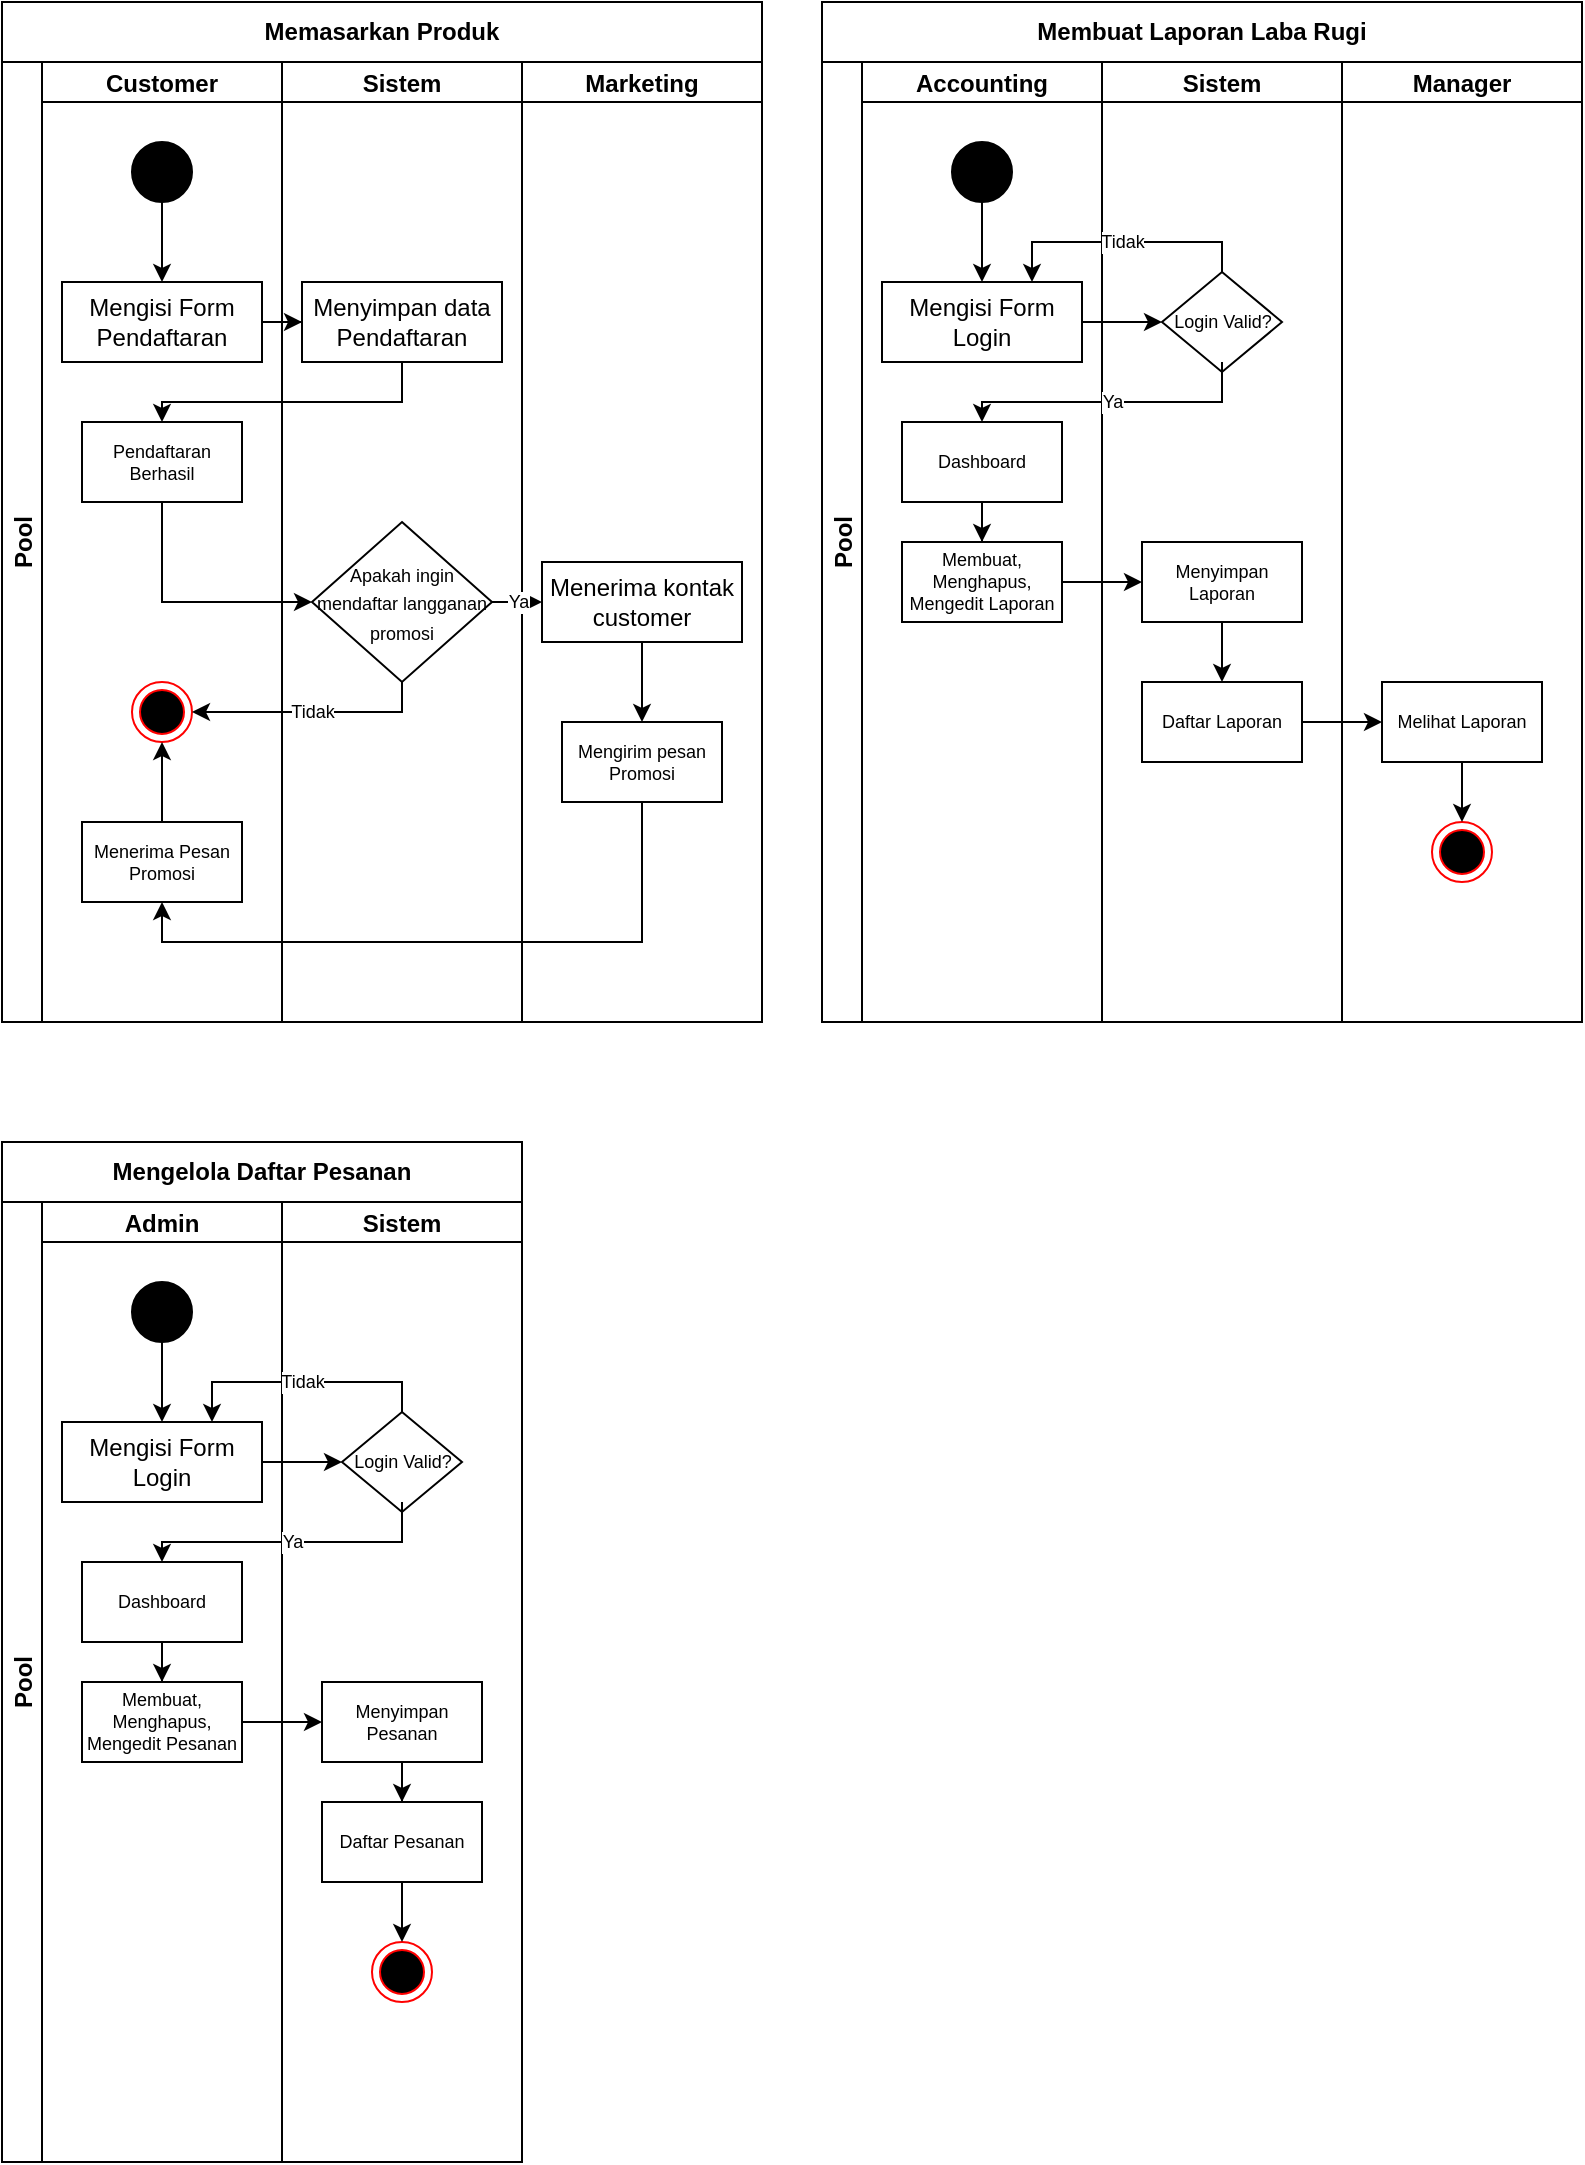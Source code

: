 <mxfile version="15.9.1" type="github">
  <diagram id="uzBCqw_kNzwT6rNOl7PK" name="Page-1">
    <mxGraphModel dx="1038" dy="579" grid="1" gridSize="10" guides="1" tooltips="1" connect="1" arrows="1" fold="1" page="1" pageScale="1" pageWidth="850" pageHeight="1100" math="0" shadow="0">
      <root>
        <mxCell id="0" />
        <mxCell id="1" parent="0" />
        <mxCell id="n2nUxR8Hnur2N0bHUAFO-3" value="Pool" style="swimlane;childLayout=stackLayout;resizeParent=1;resizeParentMax=0;startSize=20;horizontal=0;horizontalStack=1;" vertex="1" parent="1">
          <mxGeometry x="40" y="40" width="380" height="480" as="geometry" />
        </mxCell>
        <mxCell id="n2nUxR8Hnur2N0bHUAFO-4" value="Customer" style="swimlane;startSize=20;" vertex="1" parent="n2nUxR8Hnur2N0bHUAFO-3">
          <mxGeometry x="20" width="120" height="480" as="geometry" />
        </mxCell>
        <mxCell id="n2nUxR8Hnur2N0bHUAFO-15" style="edgeStyle=orthogonalEdgeStyle;rounded=0;orthogonalLoop=1;jettySize=auto;html=1;entryX=0.5;entryY=0;entryDx=0;entryDy=0;" edge="1" parent="n2nUxR8Hnur2N0bHUAFO-4" source="n2nUxR8Hnur2N0bHUAFO-11" target="n2nUxR8Hnur2N0bHUAFO-14">
          <mxGeometry relative="1" as="geometry" />
        </mxCell>
        <mxCell id="n2nUxR8Hnur2N0bHUAFO-11" value="" style="ellipse;whiteSpace=wrap;html=1;aspect=fixed;fillColor=#000000;" vertex="1" parent="n2nUxR8Hnur2N0bHUAFO-4">
          <mxGeometry x="45" y="40" width="30" height="30" as="geometry" />
        </mxCell>
        <mxCell id="n2nUxR8Hnur2N0bHUAFO-14" value="Mengisi Form Pendaftaran" style="rounded=0;whiteSpace=wrap;html=1;fillColor=#FFFFFF;" vertex="1" parent="n2nUxR8Hnur2N0bHUAFO-4">
          <mxGeometry x="10" y="110" width="100" height="40" as="geometry" />
        </mxCell>
        <mxCell id="n2nUxR8Hnur2N0bHUAFO-23" value="Pendaftaran Berhasil" style="rounded=0;whiteSpace=wrap;html=1;fontSize=9;fillColor=#FFFFFF;" vertex="1" parent="n2nUxR8Hnur2N0bHUAFO-4">
          <mxGeometry x="20" y="180" width="80" height="40" as="geometry" />
        </mxCell>
        <mxCell id="n2nUxR8Hnur2N0bHUAFO-28" value="" style="ellipse;html=1;shape=endState;fillColor=#000000;strokeColor=#ff0000;fontSize=9;" vertex="1" parent="n2nUxR8Hnur2N0bHUAFO-4">
          <mxGeometry x="45" y="310" width="30" height="30" as="geometry" />
        </mxCell>
        <mxCell id="n2nUxR8Hnur2N0bHUAFO-33" style="edgeStyle=orthogonalEdgeStyle;rounded=0;orthogonalLoop=1;jettySize=auto;html=1;entryX=0.5;entryY=1;entryDx=0;entryDy=0;fontSize=9;" edge="1" parent="n2nUxR8Hnur2N0bHUAFO-4" source="n2nUxR8Hnur2N0bHUAFO-32" target="n2nUxR8Hnur2N0bHUAFO-28">
          <mxGeometry relative="1" as="geometry" />
        </mxCell>
        <mxCell id="n2nUxR8Hnur2N0bHUAFO-32" value="Menerima Pesan Promosi" style="rounded=0;whiteSpace=wrap;html=1;fontSize=9;fillColor=#FFFFFF;" vertex="1" parent="n2nUxR8Hnur2N0bHUAFO-4">
          <mxGeometry x="20" y="380" width="80" height="40" as="geometry" />
        </mxCell>
        <mxCell id="n2nUxR8Hnur2N0bHUAFO-5" value="Sistem" style="swimlane;startSize=20;" vertex="1" parent="n2nUxR8Hnur2N0bHUAFO-3">
          <mxGeometry x="140" width="120" height="480" as="geometry" />
        </mxCell>
        <mxCell id="n2nUxR8Hnur2N0bHUAFO-16" value="Menyimpan data Pendaftaran" style="rounded=0;whiteSpace=wrap;html=1;fillColor=#FFFFFF;" vertex="1" parent="n2nUxR8Hnur2N0bHUAFO-5">
          <mxGeometry x="10" y="110" width="100" height="40" as="geometry" />
        </mxCell>
        <mxCell id="n2nUxR8Hnur2N0bHUAFO-18" value="&lt;font style=&quot;font-size: 9px&quot;&gt;Apakah ingin mendaftar langganan promosi&lt;/font&gt;" style="rhombus;whiteSpace=wrap;html=1;fillColor=#FFFFFF;" vertex="1" parent="n2nUxR8Hnur2N0bHUAFO-5">
          <mxGeometry x="15" y="230" width="90" height="80" as="geometry" />
        </mxCell>
        <mxCell id="n2nUxR8Hnur2N0bHUAFO-6" value="Marketing" style="swimlane;startSize=20;" vertex="1" parent="n2nUxR8Hnur2N0bHUAFO-3">
          <mxGeometry x="260" width="120" height="480" as="geometry">
            <mxRectangle x="260" width="30" height="480" as="alternateBounds" />
          </mxGeometry>
        </mxCell>
        <mxCell id="n2nUxR8Hnur2N0bHUAFO-29" style="edgeStyle=orthogonalEdgeStyle;rounded=0;orthogonalLoop=1;jettySize=auto;html=1;entryX=0.5;entryY=0;entryDx=0;entryDy=0;fontSize=9;" edge="1" parent="n2nUxR8Hnur2N0bHUAFO-6" source="n2nUxR8Hnur2N0bHUAFO-21" target="n2nUxR8Hnur2N0bHUAFO-26">
          <mxGeometry relative="1" as="geometry" />
        </mxCell>
        <mxCell id="n2nUxR8Hnur2N0bHUAFO-21" value="Menerima kontak customer" style="rounded=0;whiteSpace=wrap;html=1;fillColor=#FFFFFF;" vertex="1" parent="n2nUxR8Hnur2N0bHUAFO-6">
          <mxGeometry x="10" y="250" width="100" height="40" as="geometry" />
        </mxCell>
        <mxCell id="n2nUxR8Hnur2N0bHUAFO-26" value="Mengirim pesan Promosi" style="rounded=0;whiteSpace=wrap;html=1;fontSize=9;fillColor=#FFFFFF;" vertex="1" parent="n2nUxR8Hnur2N0bHUAFO-6">
          <mxGeometry x="20" y="330" width="80" height="40" as="geometry" />
        </mxCell>
        <mxCell id="n2nUxR8Hnur2N0bHUAFO-17" style="edgeStyle=orthogonalEdgeStyle;rounded=0;orthogonalLoop=1;jettySize=auto;html=1;entryX=0;entryY=0.5;entryDx=0;entryDy=0;" edge="1" parent="n2nUxR8Hnur2N0bHUAFO-3" source="n2nUxR8Hnur2N0bHUAFO-14" target="n2nUxR8Hnur2N0bHUAFO-16">
          <mxGeometry relative="1" as="geometry" />
        </mxCell>
        <mxCell id="n2nUxR8Hnur2N0bHUAFO-22" value="Ya" style="edgeStyle=orthogonalEdgeStyle;rounded=0;orthogonalLoop=1;jettySize=auto;html=1;fontSize=9;" edge="1" parent="n2nUxR8Hnur2N0bHUAFO-3" source="n2nUxR8Hnur2N0bHUAFO-18" target="n2nUxR8Hnur2N0bHUAFO-21">
          <mxGeometry relative="1" as="geometry" />
        </mxCell>
        <mxCell id="n2nUxR8Hnur2N0bHUAFO-19" style="edgeStyle=orthogonalEdgeStyle;rounded=0;orthogonalLoop=1;jettySize=auto;html=1;entryX=0.5;entryY=0;entryDx=0;entryDy=0;fontSize=9;" edge="1" parent="n2nUxR8Hnur2N0bHUAFO-3" source="n2nUxR8Hnur2N0bHUAFO-16" target="n2nUxR8Hnur2N0bHUAFO-23">
          <mxGeometry relative="1" as="geometry">
            <Array as="points">
              <mxPoint x="200" y="170" />
              <mxPoint x="80" y="170" />
            </Array>
          </mxGeometry>
        </mxCell>
        <mxCell id="n2nUxR8Hnur2N0bHUAFO-27" style="edgeStyle=orthogonalEdgeStyle;rounded=0;orthogonalLoop=1;jettySize=auto;html=1;entryX=0;entryY=0.5;entryDx=0;entryDy=0;fontSize=9;" edge="1" parent="n2nUxR8Hnur2N0bHUAFO-3" source="n2nUxR8Hnur2N0bHUAFO-23" target="n2nUxR8Hnur2N0bHUAFO-18">
          <mxGeometry relative="1" as="geometry">
            <Array as="points">
              <mxPoint x="80" y="270" />
            </Array>
          </mxGeometry>
        </mxCell>
        <mxCell id="n2nUxR8Hnur2N0bHUAFO-30" value="Tidak" style="edgeStyle=orthogonalEdgeStyle;rounded=0;orthogonalLoop=1;jettySize=auto;html=1;entryX=1;entryY=0.5;entryDx=0;entryDy=0;fontSize=9;" edge="1" parent="n2nUxR8Hnur2N0bHUAFO-3" source="n2nUxR8Hnur2N0bHUAFO-18" target="n2nUxR8Hnur2N0bHUAFO-28">
          <mxGeometry relative="1" as="geometry">
            <Array as="points">
              <mxPoint x="200" y="325" />
            </Array>
          </mxGeometry>
        </mxCell>
        <mxCell id="n2nUxR8Hnur2N0bHUAFO-31" style="edgeStyle=orthogonalEdgeStyle;rounded=0;orthogonalLoop=1;jettySize=auto;html=1;fontSize=9;entryX=0.5;entryY=1;entryDx=0;entryDy=0;" edge="1" parent="n2nUxR8Hnur2N0bHUAFO-3" source="n2nUxR8Hnur2N0bHUAFO-26" target="n2nUxR8Hnur2N0bHUAFO-32">
          <mxGeometry relative="1" as="geometry">
            <mxPoint x="80" y="400" as="targetPoint" />
            <Array as="points">
              <mxPoint x="320" y="440" />
              <mxPoint x="80" y="440" />
            </Array>
          </mxGeometry>
        </mxCell>
        <mxCell id="n2nUxR8Hnur2N0bHUAFO-7" value="" style="shape=table;startSize=0;container=1;collapsible=0;childLayout=tableLayout;fontStyle=1" vertex="1" parent="1">
          <mxGeometry x="40" y="10" width="380" height="30" as="geometry" />
        </mxCell>
        <mxCell id="n2nUxR8Hnur2N0bHUAFO-8" value="" style="shape=partialRectangle;collapsible=0;dropTarget=0;pointerEvents=0;fillColor=none;top=0;left=0;bottom=0;right=0;points=[[0,0.5],[1,0.5]];portConstraint=eastwest;" vertex="1" parent="n2nUxR8Hnur2N0bHUAFO-7">
          <mxGeometry width="380" height="30" as="geometry" />
        </mxCell>
        <mxCell id="n2nUxR8Hnur2N0bHUAFO-9" value="&lt;b&gt;Memasarkan Produk&lt;/b&gt;" style="shape=partialRectangle;html=1;whiteSpace=wrap;connectable=0;overflow=hidden;fillColor=none;top=0;left=0;bottom=0;right=0;pointerEvents=1;" vertex="1" parent="n2nUxR8Hnur2N0bHUAFO-8">
          <mxGeometry width="380" height="30" as="geometry">
            <mxRectangle width="380" height="30" as="alternateBounds" />
          </mxGeometry>
        </mxCell>
        <mxCell id="n2nUxR8Hnur2N0bHUAFO-87" value="Pool" style="swimlane;childLayout=stackLayout;resizeParent=1;resizeParentMax=0;startSize=20;horizontal=0;horizontalStack=1;" vertex="1" parent="1">
          <mxGeometry x="450" y="40" width="380" height="480" as="geometry" />
        </mxCell>
        <mxCell id="n2nUxR8Hnur2N0bHUAFO-88" value="Accounting" style="swimlane;startSize=20;" vertex="1" parent="n2nUxR8Hnur2N0bHUAFO-87">
          <mxGeometry x="20" width="120" height="480" as="geometry" />
        </mxCell>
        <mxCell id="n2nUxR8Hnur2N0bHUAFO-89" style="edgeStyle=orthogonalEdgeStyle;rounded=0;orthogonalLoop=1;jettySize=auto;html=1;entryX=0.5;entryY=0;entryDx=0;entryDy=0;" edge="1" parent="n2nUxR8Hnur2N0bHUAFO-88" source="n2nUxR8Hnur2N0bHUAFO-90" target="n2nUxR8Hnur2N0bHUAFO-91">
          <mxGeometry relative="1" as="geometry" />
        </mxCell>
        <mxCell id="n2nUxR8Hnur2N0bHUAFO-90" value="" style="ellipse;whiteSpace=wrap;html=1;aspect=fixed;fillColor=#000000;" vertex="1" parent="n2nUxR8Hnur2N0bHUAFO-88">
          <mxGeometry x="45" y="40" width="30" height="30" as="geometry" />
        </mxCell>
        <mxCell id="n2nUxR8Hnur2N0bHUAFO-91" value="Mengisi Form Login" style="rounded=0;whiteSpace=wrap;html=1;fillColor=#FFFFFF;" vertex="1" parent="n2nUxR8Hnur2N0bHUAFO-88">
          <mxGeometry x="10" y="110" width="100" height="40" as="geometry" />
        </mxCell>
        <mxCell id="n2nUxR8Hnur2N0bHUAFO-174" style="edgeStyle=orthogonalEdgeStyle;rounded=0;orthogonalLoop=1;jettySize=auto;html=1;entryX=0.5;entryY=0;entryDx=0;entryDy=0;fontSize=9;" edge="1" parent="n2nUxR8Hnur2N0bHUAFO-88" source="n2nUxR8Hnur2N0bHUAFO-92" target="n2nUxR8Hnur2N0bHUAFO-139">
          <mxGeometry relative="1" as="geometry" />
        </mxCell>
        <mxCell id="n2nUxR8Hnur2N0bHUAFO-92" value="Dashboard" style="rounded=0;whiteSpace=wrap;html=1;fontSize=9;fillColor=#FFFFFF;" vertex="1" parent="n2nUxR8Hnur2N0bHUAFO-88">
          <mxGeometry x="20" y="180" width="80" height="40" as="geometry" />
        </mxCell>
        <mxCell id="n2nUxR8Hnur2N0bHUAFO-139" value="Membuat, Menghapus, Mengedit Laporan" style="rounded=0;whiteSpace=wrap;html=1;fontSize=9;fillColor=#FFFFFF;" vertex="1" parent="n2nUxR8Hnur2N0bHUAFO-88">
          <mxGeometry x="20" y="240" width="80" height="40" as="geometry" />
        </mxCell>
        <mxCell id="n2nUxR8Hnur2N0bHUAFO-96" value="Sistem" style="swimlane;startSize=20;" vertex="1" parent="n2nUxR8Hnur2N0bHUAFO-87">
          <mxGeometry x="140" width="120" height="480" as="geometry" />
        </mxCell>
        <mxCell id="n2nUxR8Hnur2N0bHUAFO-137" value="Login Valid?" style="shape=rhombus;html=1;dashed=0;whitespace=wrap;perimeter=rhombusPerimeter;fontSize=9;fillColor=#FFFFFF;" vertex="1" parent="n2nUxR8Hnur2N0bHUAFO-96">
          <mxGeometry x="30" y="105" width="60" height="50" as="geometry" />
        </mxCell>
        <mxCell id="n2nUxR8Hnur2N0bHUAFO-143" style="edgeStyle=orthogonalEdgeStyle;rounded=0;orthogonalLoop=1;jettySize=auto;html=1;entryX=0.5;entryY=0;entryDx=0;entryDy=0;fontSize=9;" edge="1" parent="n2nUxR8Hnur2N0bHUAFO-96" source="n2nUxR8Hnur2N0bHUAFO-140" target="n2nUxR8Hnur2N0bHUAFO-142">
          <mxGeometry relative="1" as="geometry" />
        </mxCell>
        <mxCell id="n2nUxR8Hnur2N0bHUAFO-140" value="Menyimpan Laporan" style="rounded=0;whiteSpace=wrap;html=1;fontSize=9;fillColor=#FFFFFF;" vertex="1" parent="n2nUxR8Hnur2N0bHUAFO-96">
          <mxGeometry x="20" y="240" width="80" height="40" as="geometry" />
        </mxCell>
        <mxCell id="n2nUxR8Hnur2N0bHUAFO-142" value="Daftar Laporan" style="rounded=0;whiteSpace=wrap;html=1;fontSize=9;fillColor=#FFFFFF;" vertex="1" parent="n2nUxR8Hnur2N0bHUAFO-96">
          <mxGeometry x="20" y="310" width="80" height="40" as="geometry" />
        </mxCell>
        <mxCell id="n2nUxR8Hnur2N0bHUAFO-146" value="Manager" style="swimlane;startSize=20;" vertex="1" parent="n2nUxR8Hnur2N0bHUAFO-87">
          <mxGeometry x="260" width="120" height="480" as="geometry" />
        </mxCell>
        <mxCell id="n2nUxR8Hnur2N0bHUAFO-93" value="" style="ellipse;html=1;shape=endState;fillColor=#000000;strokeColor=#ff0000;fontSize=9;" vertex="1" parent="n2nUxR8Hnur2N0bHUAFO-146">
          <mxGeometry x="45" y="380" width="30" height="30" as="geometry" />
        </mxCell>
        <mxCell id="n2nUxR8Hnur2N0bHUAFO-149" style="edgeStyle=orthogonalEdgeStyle;rounded=0;orthogonalLoop=1;jettySize=auto;html=1;entryX=0.5;entryY=0;entryDx=0;entryDy=0;fontSize=9;" edge="1" parent="n2nUxR8Hnur2N0bHUAFO-146" source="n2nUxR8Hnur2N0bHUAFO-147" target="n2nUxR8Hnur2N0bHUAFO-93">
          <mxGeometry relative="1" as="geometry" />
        </mxCell>
        <mxCell id="n2nUxR8Hnur2N0bHUAFO-147" value="Melihat Laporan" style="rounded=0;whiteSpace=wrap;html=1;fontSize=9;fillColor=#FFFFFF;" vertex="1" parent="n2nUxR8Hnur2N0bHUAFO-146">
          <mxGeometry x="20" y="310" width="80" height="40" as="geometry" />
        </mxCell>
        <mxCell id="n2nUxR8Hnur2N0bHUAFO-103" style="edgeStyle=orthogonalEdgeStyle;rounded=0;orthogonalLoop=1;jettySize=auto;html=1;entryX=0;entryY=0.5;entryDx=0;entryDy=0;" edge="1" parent="n2nUxR8Hnur2N0bHUAFO-87" source="n2nUxR8Hnur2N0bHUAFO-91" target="n2nUxR8Hnur2N0bHUAFO-137">
          <mxGeometry relative="1" as="geometry">
            <mxPoint x="150" y="130" as="targetPoint" />
          </mxGeometry>
        </mxCell>
        <mxCell id="n2nUxR8Hnur2N0bHUAFO-105" value="Ya" style="edgeStyle=orthogonalEdgeStyle;rounded=0;orthogonalLoop=1;jettySize=auto;html=1;entryX=0.5;entryY=0;entryDx=0;entryDy=0;fontSize=9;" edge="1" parent="n2nUxR8Hnur2N0bHUAFO-87" target="n2nUxR8Hnur2N0bHUAFO-92">
          <mxGeometry relative="1" as="geometry">
            <Array as="points">
              <mxPoint x="200" y="170" />
              <mxPoint x="80" y="170" />
            </Array>
            <mxPoint x="200" y="150" as="sourcePoint" />
          </mxGeometry>
        </mxCell>
        <mxCell id="n2nUxR8Hnur2N0bHUAFO-138" value="Tidak" style="edgeStyle=orthogonalEdgeStyle;rounded=0;orthogonalLoop=1;jettySize=auto;html=1;entryX=0.75;entryY=0;entryDx=0;entryDy=0;fontSize=9;" edge="1" parent="n2nUxR8Hnur2N0bHUAFO-87" source="n2nUxR8Hnur2N0bHUAFO-137" target="n2nUxR8Hnur2N0bHUAFO-91">
          <mxGeometry relative="1" as="geometry">
            <Array as="points">
              <mxPoint x="200" y="90" />
              <mxPoint x="105" y="90" />
            </Array>
          </mxGeometry>
        </mxCell>
        <mxCell id="n2nUxR8Hnur2N0bHUAFO-141" style="edgeStyle=orthogonalEdgeStyle;rounded=0;orthogonalLoop=1;jettySize=auto;html=1;entryX=0;entryY=0.5;entryDx=0;entryDy=0;fontSize=9;" edge="1" parent="n2nUxR8Hnur2N0bHUAFO-87" source="n2nUxR8Hnur2N0bHUAFO-139" target="n2nUxR8Hnur2N0bHUAFO-140">
          <mxGeometry relative="1" as="geometry" />
        </mxCell>
        <mxCell id="n2nUxR8Hnur2N0bHUAFO-148" style="edgeStyle=orthogonalEdgeStyle;rounded=0;orthogonalLoop=1;jettySize=auto;html=1;entryX=0;entryY=0.5;entryDx=0;entryDy=0;fontSize=9;" edge="1" parent="n2nUxR8Hnur2N0bHUAFO-87" source="n2nUxR8Hnur2N0bHUAFO-142" target="n2nUxR8Hnur2N0bHUAFO-147">
          <mxGeometry relative="1" as="geometry" />
        </mxCell>
        <mxCell id="n2nUxR8Hnur2N0bHUAFO-109" value="" style="shape=table;startSize=0;container=1;collapsible=0;childLayout=tableLayout;fontStyle=1" vertex="1" parent="1">
          <mxGeometry x="450" y="10" width="380" height="30" as="geometry" />
        </mxCell>
        <mxCell id="n2nUxR8Hnur2N0bHUAFO-110" value="" style="shape=partialRectangle;collapsible=0;dropTarget=0;pointerEvents=0;fillColor=none;top=0;left=0;bottom=0;right=0;points=[[0,0.5],[1,0.5]];portConstraint=eastwest;" vertex="1" parent="n2nUxR8Hnur2N0bHUAFO-109">
          <mxGeometry width="380" height="30" as="geometry" />
        </mxCell>
        <mxCell id="n2nUxR8Hnur2N0bHUAFO-111" value="&lt;b&gt;Membuat Laporan Laba Rugi&lt;/b&gt;" style="shape=partialRectangle;html=1;whiteSpace=wrap;connectable=0;overflow=hidden;fillColor=none;top=0;left=0;bottom=0;right=0;pointerEvents=1;" vertex="1" parent="n2nUxR8Hnur2N0bHUAFO-110">
          <mxGeometry width="380" height="30" as="geometry">
            <mxRectangle width="380" height="30" as="alternateBounds" />
          </mxGeometry>
        </mxCell>
        <mxCell id="n2nUxR8Hnur2N0bHUAFO-150" value="Pool" style="swimlane;childLayout=stackLayout;resizeParent=1;resizeParentMax=0;startSize=20;horizontal=0;horizontalStack=1;" vertex="1" parent="1">
          <mxGeometry x="40" y="610" width="260" height="480" as="geometry" />
        </mxCell>
        <mxCell id="n2nUxR8Hnur2N0bHUAFO-151" value="Admin" style="swimlane;startSize=20;" vertex="1" parent="n2nUxR8Hnur2N0bHUAFO-150">
          <mxGeometry x="20" width="120" height="480" as="geometry" />
        </mxCell>
        <mxCell id="n2nUxR8Hnur2N0bHUAFO-152" style="edgeStyle=orthogonalEdgeStyle;rounded=0;orthogonalLoop=1;jettySize=auto;html=1;entryX=0.5;entryY=0;entryDx=0;entryDy=0;" edge="1" parent="n2nUxR8Hnur2N0bHUAFO-151" source="n2nUxR8Hnur2N0bHUAFO-153" target="n2nUxR8Hnur2N0bHUAFO-154">
          <mxGeometry relative="1" as="geometry" />
        </mxCell>
        <mxCell id="n2nUxR8Hnur2N0bHUAFO-153" value="" style="ellipse;whiteSpace=wrap;html=1;aspect=fixed;fillColor=#000000;" vertex="1" parent="n2nUxR8Hnur2N0bHUAFO-151">
          <mxGeometry x="45" y="40" width="30" height="30" as="geometry" />
        </mxCell>
        <mxCell id="n2nUxR8Hnur2N0bHUAFO-154" value="Mengisi Form Login" style="rounded=0;whiteSpace=wrap;html=1;fillColor=#FFFFFF;" vertex="1" parent="n2nUxR8Hnur2N0bHUAFO-151">
          <mxGeometry x="10" y="110" width="100" height="40" as="geometry" />
        </mxCell>
        <mxCell id="n2nUxR8Hnur2N0bHUAFO-175" style="edgeStyle=orthogonalEdgeStyle;rounded=0;orthogonalLoop=1;jettySize=auto;html=1;entryX=0.5;entryY=0;entryDx=0;entryDy=0;fontSize=9;" edge="1" parent="n2nUxR8Hnur2N0bHUAFO-151" source="n2nUxR8Hnur2N0bHUAFO-155" target="n2nUxR8Hnur2N0bHUAFO-156">
          <mxGeometry relative="1" as="geometry" />
        </mxCell>
        <mxCell id="n2nUxR8Hnur2N0bHUAFO-155" value="Dashboard" style="rounded=0;whiteSpace=wrap;html=1;fontSize=9;fillColor=#FFFFFF;" vertex="1" parent="n2nUxR8Hnur2N0bHUAFO-151">
          <mxGeometry x="20" y="180" width="80" height="40" as="geometry" />
        </mxCell>
        <mxCell id="n2nUxR8Hnur2N0bHUAFO-156" value="Membuat, Menghapus, Mengedit Pesanan" style="rounded=0;whiteSpace=wrap;html=1;fontSize=9;fillColor=#FFFFFF;" vertex="1" parent="n2nUxR8Hnur2N0bHUAFO-151">
          <mxGeometry x="20" y="240" width="80" height="40" as="geometry" />
        </mxCell>
        <mxCell id="n2nUxR8Hnur2N0bHUAFO-157" value="Sistem" style="swimlane;startSize=20;" vertex="1" parent="n2nUxR8Hnur2N0bHUAFO-150">
          <mxGeometry x="140" width="120" height="480" as="geometry" />
        </mxCell>
        <mxCell id="n2nUxR8Hnur2N0bHUAFO-158" value="Login Valid?" style="shape=rhombus;html=1;dashed=0;whitespace=wrap;perimeter=rhombusPerimeter;fontSize=9;fillColor=#FFFFFF;" vertex="1" parent="n2nUxR8Hnur2N0bHUAFO-157">
          <mxGeometry x="30" y="105" width="60" height="50" as="geometry" />
        </mxCell>
        <mxCell id="n2nUxR8Hnur2N0bHUAFO-177" style="edgeStyle=orthogonalEdgeStyle;rounded=0;orthogonalLoop=1;jettySize=auto;html=1;entryX=0.5;entryY=0;entryDx=0;entryDy=0;fontSize=9;" edge="1" parent="n2nUxR8Hnur2N0bHUAFO-157" source="n2nUxR8Hnur2N0bHUAFO-160" target="n2nUxR8Hnur2N0bHUAFO-176">
          <mxGeometry relative="1" as="geometry" />
        </mxCell>
        <mxCell id="n2nUxR8Hnur2N0bHUAFO-160" value="Menyimpan Pesanan" style="rounded=0;whiteSpace=wrap;html=1;fontSize=9;fillColor=#FFFFFF;" vertex="1" parent="n2nUxR8Hnur2N0bHUAFO-157">
          <mxGeometry x="20" y="240" width="80" height="40" as="geometry" />
        </mxCell>
        <mxCell id="n2nUxR8Hnur2N0bHUAFO-163" value="" style="ellipse;html=1;shape=endState;fillColor=#000000;strokeColor=#ff0000;fontSize=9;" vertex="1" parent="n2nUxR8Hnur2N0bHUAFO-157">
          <mxGeometry x="45" y="370" width="30" height="30" as="geometry" />
        </mxCell>
        <mxCell id="n2nUxR8Hnur2N0bHUAFO-178" style="edgeStyle=orthogonalEdgeStyle;rounded=0;orthogonalLoop=1;jettySize=auto;html=1;entryX=0.5;entryY=0;entryDx=0;entryDy=0;fontSize=9;" edge="1" parent="n2nUxR8Hnur2N0bHUAFO-157" source="n2nUxR8Hnur2N0bHUAFO-176" target="n2nUxR8Hnur2N0bHUAFO-163">
          <mxGeometry relative="1" as="geometry" />
        </mxCell>
        <mxCell id="n2nUxR8Hnur2N0bHUAFO-176" value="Daftar Pesanan" style="rounded=0;whiteSpace=wrap;html=1;fontSize=9;fillColor=#FFFFFF;" vertex="1" parent="n2nUxR8Hnur2N0bHUAFO-157">
          <mxGeometry x="20" y="300" width="80" height="40" as="geometry" />
        </mxCell>
        <mxCell id="n2nUxR8Hnur2N0bHUAFO-166" style="edgeStyle=orthogonalEdgeStyle;rounded=0;orthogonalLoop=1;jettySize=auto;html=1;entryX=0;entryY=0.5;entryDx=0;entryDy=0;" edge="1" parent="n2nUxR8Hnur2N0bHUAFO-150" source="n2nUxR8Hnur2N0bHUAFO-154" target="n2nUxR8Hnur2N0bHUAFO-158">
          <mxGeometry relative="1" as="geometry">
            <mxPoint x="150" y="130" as="targetPoint" />
          </mxGeometry>
        </mxCell>
        <mxCell id="n2nUxR8Hnur2N0bHUAFO-167" value="Ya" style="edgeStyle=orthogonalEdgeStyle;rounded=0;orthogonalLoop=1;jettySize=auto;html=1;entryX=0.5;entryY=0;entryDx=0;entryDy=0;fontSize=9;" edge="1" parent="n2nUxR8Hnur2N0bHUAFO-150" target="n2nUxR8Hnur2N0bHUAFO-155">
          <mxGeometry relative="1" as="geometry">
            <Array as="points">
              <mxPoint x="200" y="170" />
              <mxPoint x="80" y="170" />
            </Array>
            <mxPoint x="200" y="150" as="sourcePoint" />
          </mxGeometry>
        </mxCell>
        <mxCell id="n2nUxR8Hnur2N0bHUAFO-168" value="Tidak" style="edgeStyle=orthogonalEdgeStyle;rounded=0;orthogonalLoop=1;jettySize=auto;html=1;entryX=0.75;entryY=0;entryDx=0;entryDy=0;fontSize=9;" edge="1" parent="n2nUxR8Hnur2N0bHUAFO-150" source="n2nUxR8Hnur2N0bHUAFO-158" target="n2nUxR8Hnur2N0bHUAFO-154">
          <mxGeometry relative="1" as="geometry">
            <Array as="points">
              <mxPoint x="200" y="90" />
              <mxPoint x="105" y="90" />
            </Array>
          </mxGeometry>
        </mxCell>
        <mxCell id="n2nUxR8Hnur2N0bHUAFO-169" style="edgeStyle=orthogonalEdgeStyle;rounded=0;orthogonalLoop=1;jettySize=auto;html=1;entryX=0;entryY=0.5;entryDx=0;entryDy=0;fontSize=9;" edge="1" parent="n2nUxR8Hnur2N0bHUAFO-150" source="n2nUxR8Hnur2N0bHUAFO-156" target="n2nUxR8Hnur2N0bHUAFO-160">
          <mxGeometry relative="1" as="geometry" />
        </mxCell>
        <mxCell id="n2nUxR8Hnur2N0bHUAFO-171" value="" style="shape=table;startSize=0;container=1;collapsible=0;childLayout=tableLayout;fontStyle=1" vertex="1" parent="1">
          <mxGeometry x="40" y="580" width="260" height="30" as="geometry" />
        </mxCell>
        <mxCell id="n2nUxR8Hnur2N0bHUAFO-172" value="" style="shape=partialRectangle;collapsible=0;dropTarget=0;pointerEvents=0;fillColor=none;top=0;left=0;bottom=0;right=0;points=[[0,0.5],[1,0.5]];portConstraint=eastwest;" vertex="1" parent="n2nUxR8Hnur2N0bHUAFO-171">
          <mxGeometry width="260" height="30" as="geometry" />
        </mxCell>
        <mxCell id="n2nUxR8Hnur2N0bHUAFO-173" value="&lt;b&gt;Mengelola Daftar Pesanan&lt;/b&gt;" style="shape=partialRectangle;html=1;whiteSpace=wrap;connectable=0;overflow=hidden;fillColor=none;top=0;left=0;bottom=0;right=0;pointerEvents=1;" vertex="1" parent="n2nUxR8Hnur2N0bHUAFO-172">
          <mxGeometry width="260" height="30" as="geometry">
            <mxRectangle width="260" height="30" as="alternateBounds" />
          </mxGeometry>
        </mxCell>
      </root>
    </mxGraphModel>
  </diagram>
</mxfile>
